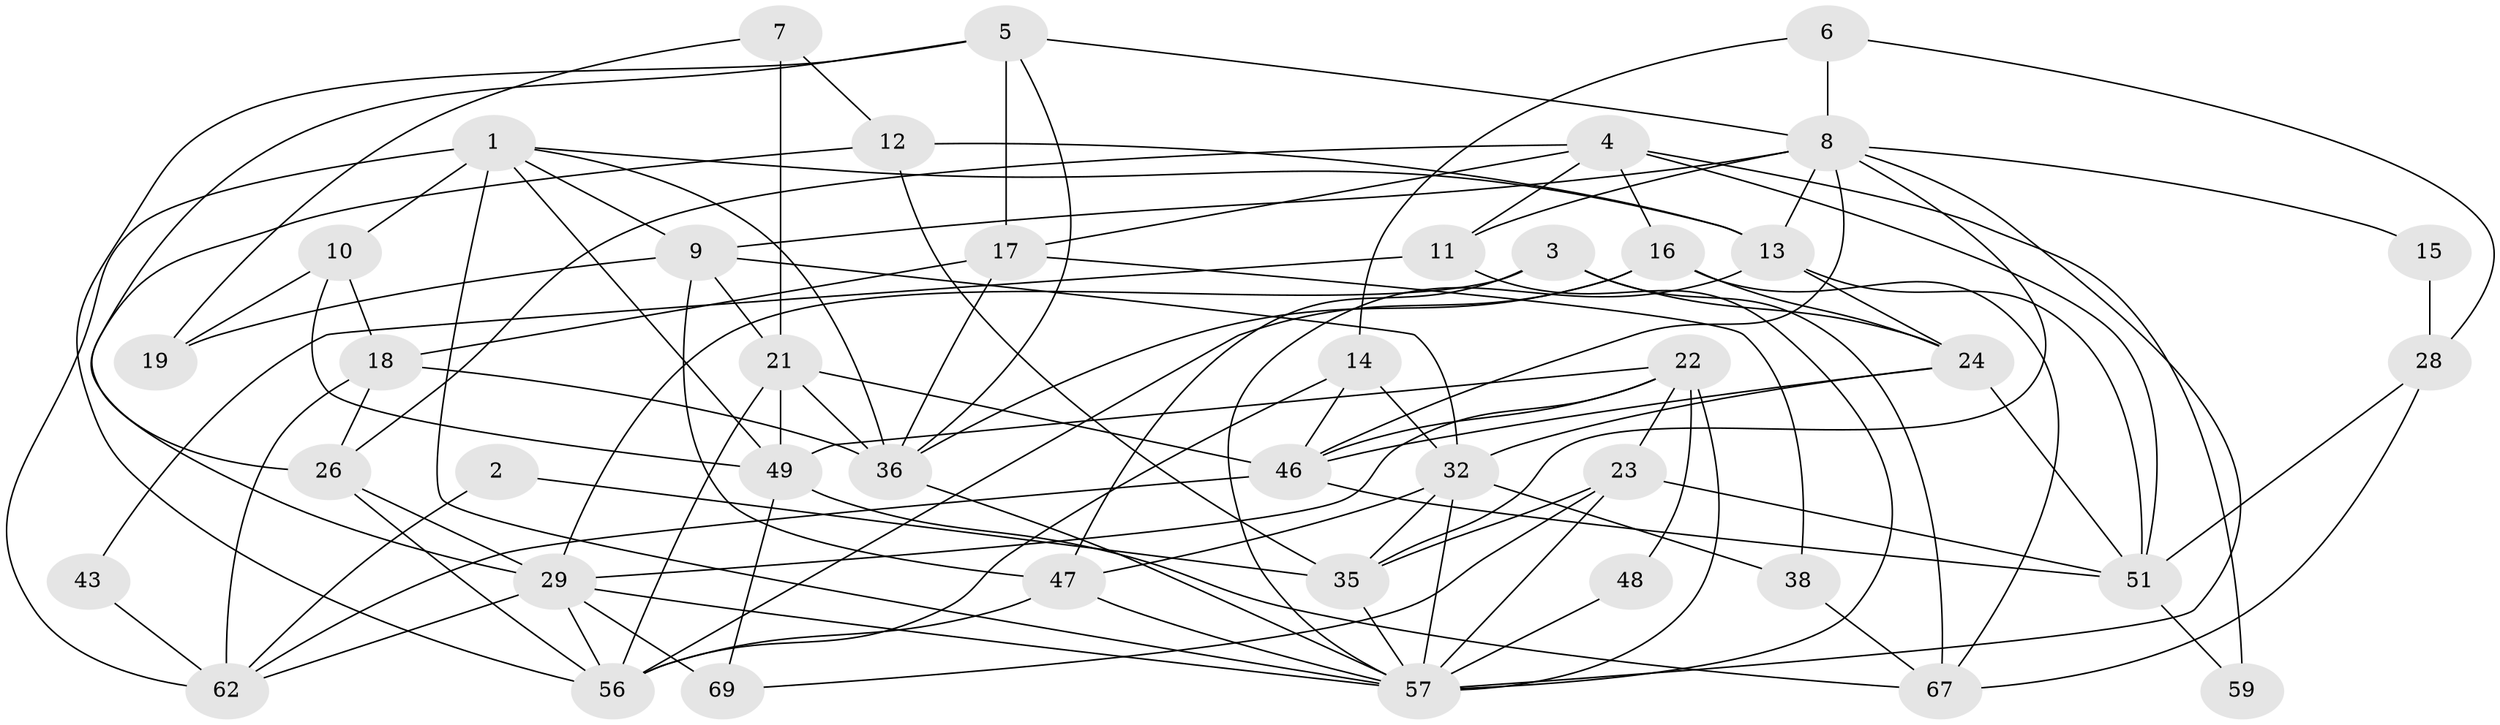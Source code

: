 // Generated by graph-tools (version 1.1) at 2025/23/03/03/25 07:23:57]
// undirected, 42 vertices, 107 edges
graph export_dot {
graph [start="1"]
  node [color=gray90,style=filled];
  1 [super="+30"];
  2;
  3;
  4 [super="+25"];
  5;
  6;
  7;
  8 [super="+20"];
  9 [super="+68"];
  10 [super="+45"];
  11;
  12 [super="+31"];
  13 [super="+50"];
  14;
  15;
  16 [super="+41"];
  17 [super="+37"];
  18 [super="+27"];
  19;
  21 [super="+54"];
  22 [super="+55"];
  23 [super="+33"];
  24 [super="+34"];
  26 [super="+52"];
  28 [super="+40"];
  29 [super="+39"];
  32 [super="+44"];
  35 [super="+61"];
  36 [super="+64"];
  38 [super="+42"];
  43;
  46 [super="+58"];
  47 [super="+60"];
  48;
  49 [super="+53"];
  51 [super="+65"];
  56 [super="+66"];
  57 [super="+63"];
  59;
  62;
  67;
  69;
  1 -- 57;
  1 -- 9;
  1 -- 49;
  1 -- 62;
  1 -- 10 [weight=2];
  1 -- 36;
  1 -- 13;
  2 -- 62;
  2 -- 35;
  3 -- 67;
  3 -- 29;
  3 -- 24;
  3 -- 47;
  4 -- 26;
  4 -- 51;
  4 -- 11;
  4 -- 59;
  4 -- 17;
  4 -- 16;
  5 -- 8;
  5 -- 56;
  5 -- 36;
  5 -- 17;
  5 -- 26;
  6 -- 14;
  6 -- 28;
  6 -- 8;
  7 -- 19;
  7 -- 12;
  7 -- 21;
  8 -- 11;
  8 -- 9;
  8 -- 35;
  8 -- 13;
  8 -- 46;
  8 -- 15;
  8 -- 57;
  9 -- 19;
  9 -- 21;
  9 -- 47;
  9 -- 32;
  10 -- 49 [weight=2];
  10 -- 18;
  10 -- 19;
  11 -- 57;
  11 -- 43;
  12 -- 35;
  12 -- 29;
  12 -- 13;
  13 -- 57;
  13 -- 51;
  13 -- 24;
  14 -- 56;
  14 -- 32 [weight=2];
  14 -- 46;
  15 -- 28;
  16 -- 24;
  16 -- 56;
  16 -- 67;
  16 -- 36;
  17 -- 36;
  17 -- 18;
  17 -- 38;
  18 -- 62;
  18 -- 36;
  18 -- 26;
  21 -- 46;
  21 -- 36;
  21 -- 49;
  21 -- 56;
  22 -- 29;
  22 -- 23;
  22 -- 48;
  22 -- 49;
  22 -- 57;
  22 -- 46;
  23 -- 35;
  23 -- 51;
  23 -- 69;
  23 -- 57;
  24 -- 32;
  24 -- 46;
  24 -- 51;
  26 -- 29;
  26 -- 56;
  28 -- 67;
  28 -- 51;
  29 -- 56;
  29 -- 69;
  29 -- 62;
  29 -- 57;
  32 -- 47;
  32 -- 35;
  32 -- 38;
  32 -- 57;
  35 -- 57;
  36 -- 57;
  38 -- 67;
  43 -- 62;
  46 -- 62;
  46 -- 51;
  47 -- 57;
  47 -- 56;
  48 -- 57;
  49 -- 67;
  49 -- 69;
  51 -- 59;
}
